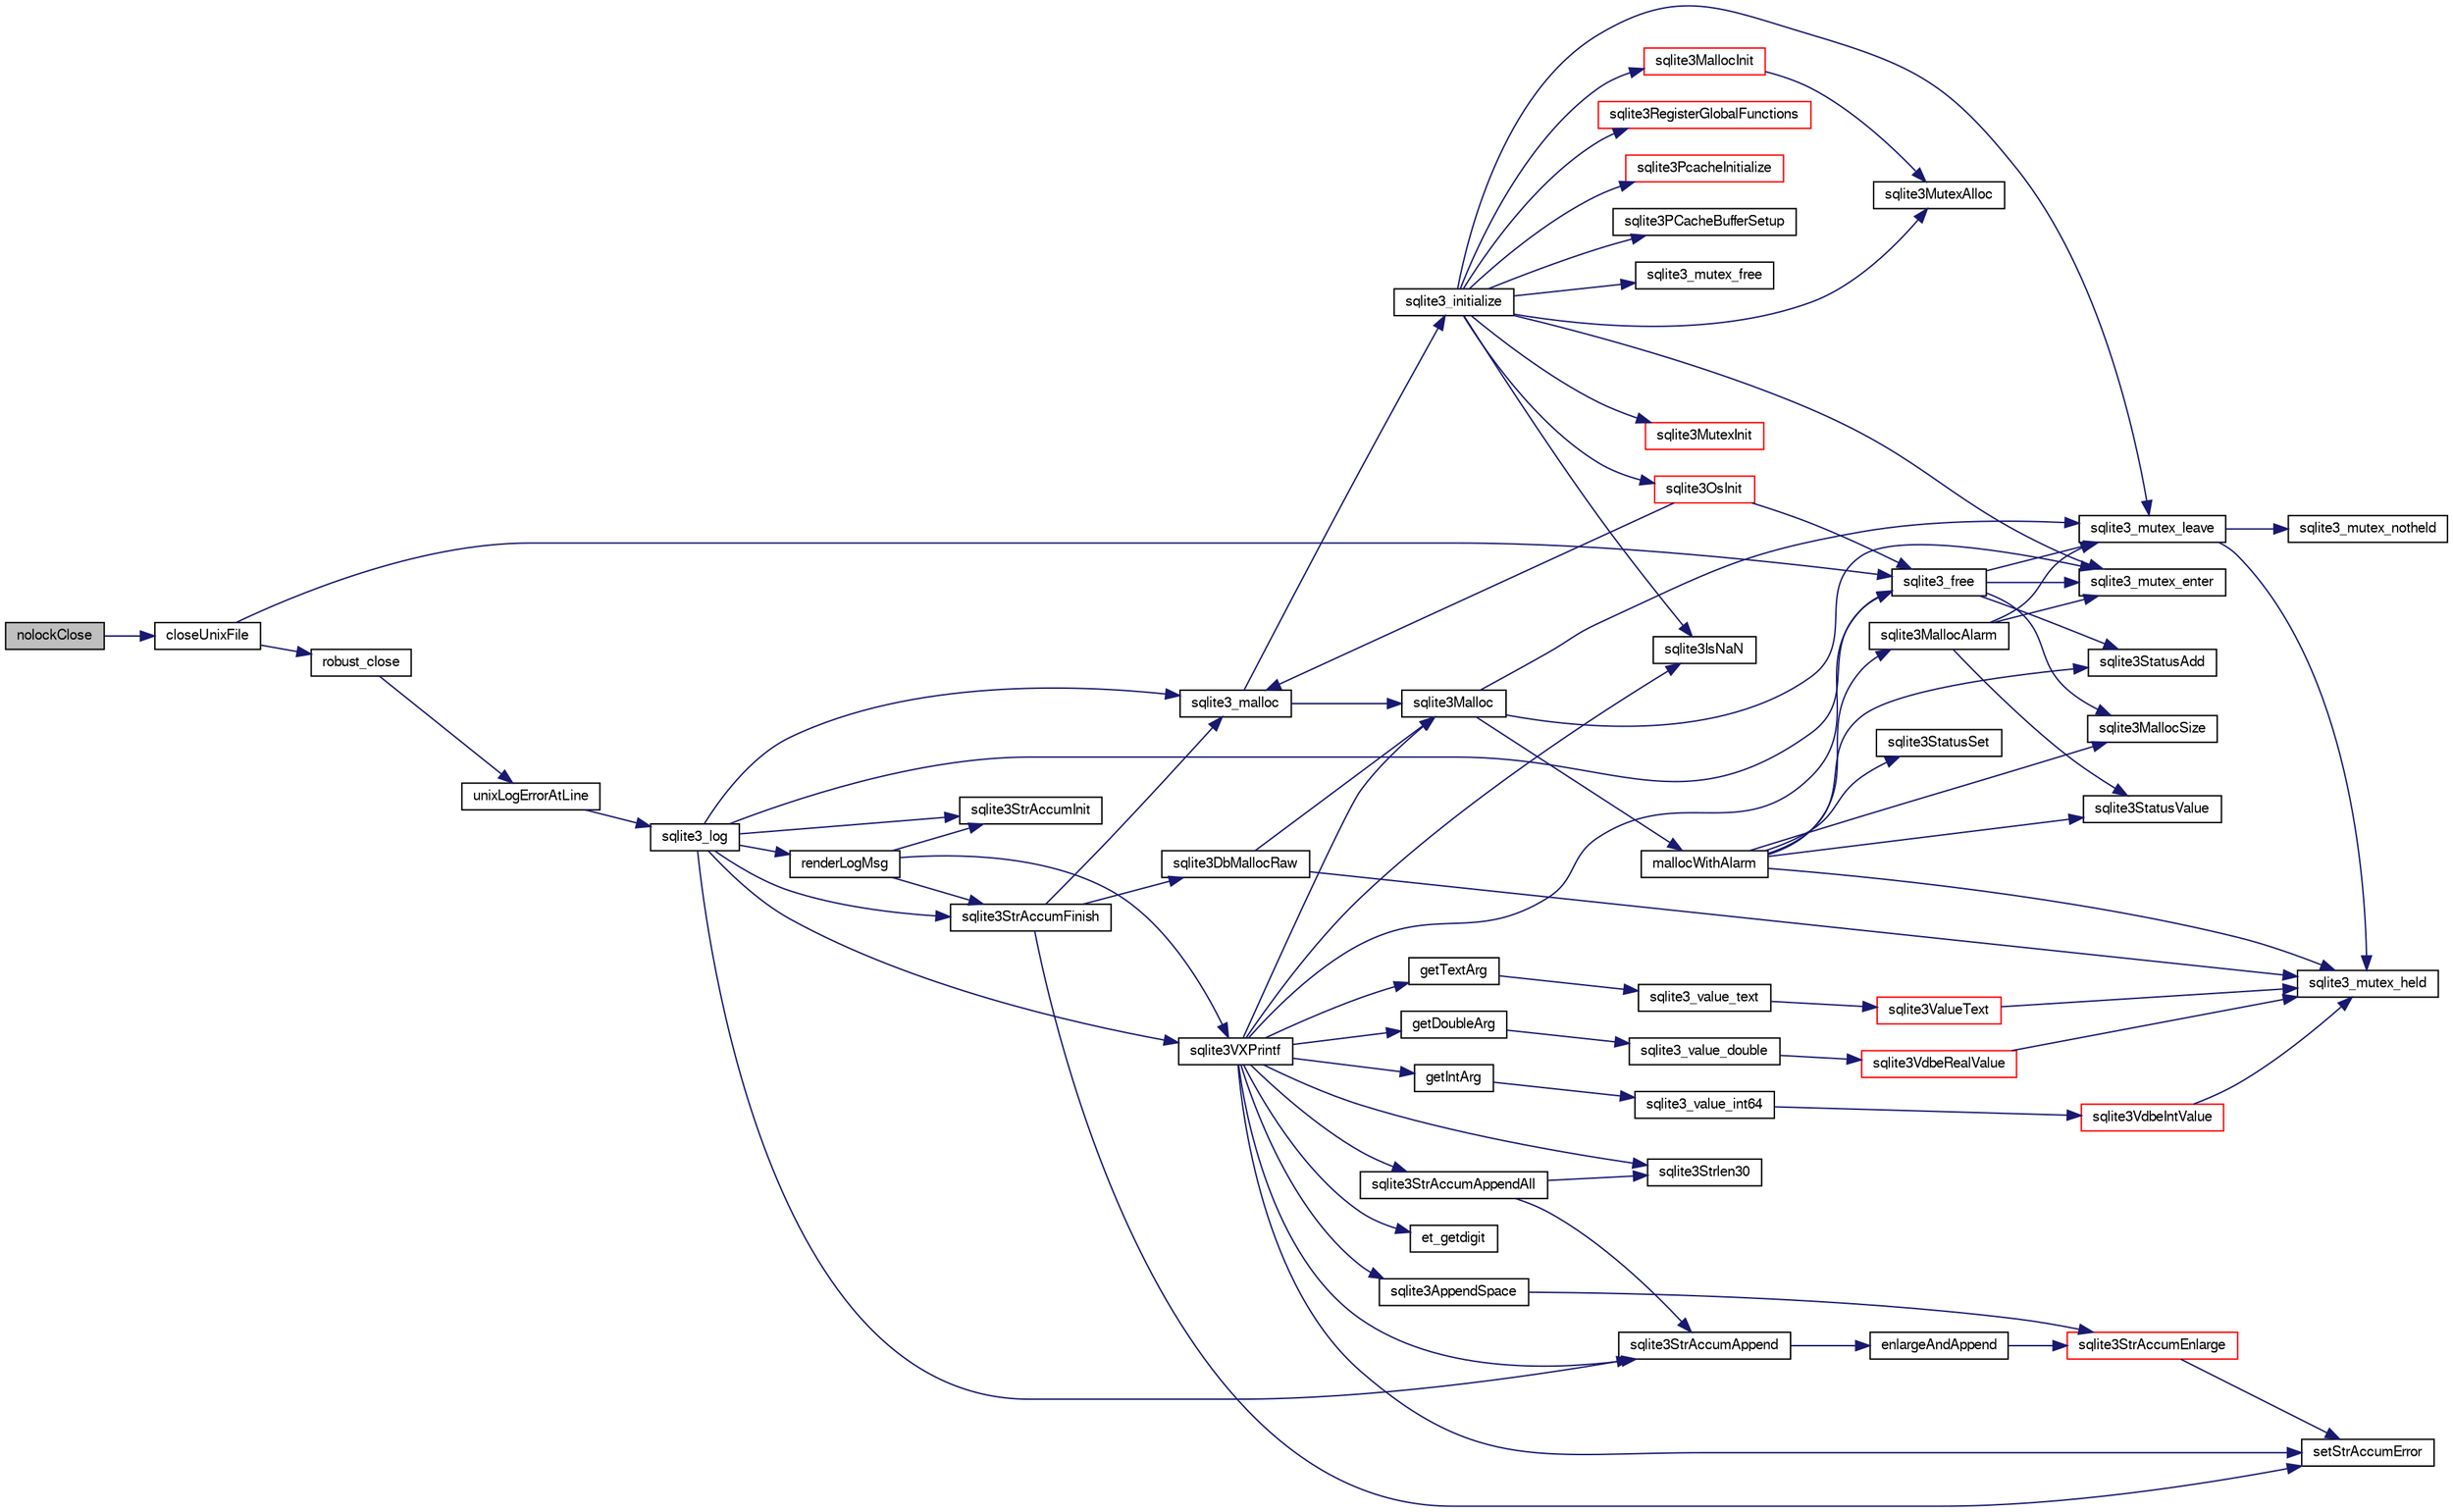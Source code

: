 digraph "nolockClose"
{
  edge [fontname="FreeSans",fontsize="10",labelfontname="FreeSans",labelfontsize="10"];
  node [fontname="FreeSans",fontsize="10",shape=record];
  rankdir="LR";
  Node176956 [label="nolockClose",height=0.2,width=0.4,color="black", fillcolor="grey75", style="filled", fontcolor="black"];
  Node176956 -> Node176957 [color="midnightblue",fontsize="10",style="solid",fontname="FreeSans"];
  Node176957 [label="closeUnixFile",height=0.2,width=0.4,color="black", fillcolor="white", style="filled",URL="$sqlite3_8c.html#ac11bfe29d9353ee80f95a520e83f997f"];
  Node176957 -> Node176958 [color="midnightblue",fontsize="10",style="solid",fontname="FreeSans"];
  Node176958 [label="robust_close",height=0.2,width=0.4,color="black", fillcolor="white", style="filled",URL="$sqlite3_8c.html#abc25d22670649c241bee8c46921988ab"];
  Node176958 -> Node176959 [color="midnightblue",fontsize="10",style="solid",fontname="FreeSans"];
  Node176959 [label="unixLogErrorAtLine",height=0.2,width=0.4,color="black", fillcolor="white", style="filled",URL="$sqlite3_8c.html#a23b4a35445d08fc62ef2d5c3d56c1640"];
  Node176959 -> Node176960 [color="midnightblue",fontsize="10",style="solid",fontname="FreeSans"];
  Node176960 [label="sqlite3_log",height=0.2,width=0.4,color="black", fillcolor="white", style="filled",URL="$sqlite3_8c.html#a298c9699bf9c143662c6b1fec4b2dc3b"];
  Node176960 -> Node176961 [color="midnightblue",fontsize="10",style="solid",fontname="FreeSans"];
  Node176961 [label="renderLogMsg",height=0.2,width=0.4,color="black", fillcolor="white", style="filled",URL="$sqlite3_8c.html#a7a02b43ce0a27bb52085c7f446d115af"];
  Node176961 -> Node176962 [color="midnightblue",fontsize="10",style="solid",fontname="FreeSans"];
  Node176962 [label="sqlite3StrAccumInit",height=0.2,width=0.4,color="black", fillcolor="white", style="filled",URL="$sqlite3_8c.html#aabf95e113b9d54d519cd15a56215f560"];
  Node176961 -> Node176963 [color="midnightblue",fontsize="10",style="solid",fontname="FreeSans"];
  Node176963 [label="sqlite3VXPrintf",height=0.2,width=0.4,color="black", fillcolor="white", style="filled",URL="$sqlite3_8c.html#a63c25806c9bd4a2b76f9a0eb232c6bde"];
  Node176963 -> Node176964 [color="midnightblue",fontsize="10",style="solid",fontname="FreeSans"];
  Node176964 [label="sqlite3StrAccumAppend",height=0.2,width=0.4,color="black", fillcolor="white", style="filled",URL="$sqlite3_8c.html#a56664fa33def33c5a5245b623441d5e0"];
  Node176964 -> Node176965 [color="midnightblue",fontsize="10",style="solid",fontname="FreeSans"];
  Node176965 [label="enlargeAndAppend",height=0.2,width=0.4,color="black", fillcolor="white", style="filled",URL="$sqlite3_8c.html#a25b21e61dc0883d849890eaa8a18088a"];
  Node176965 -> Node176966 [color="midnightblue",fontsize="10",style="solid",fontname="FreeSans"];
  Node176966 [label="sqlite3StrAccumEnlarge",height=0.2,width=0.4,color="red", fillcolor="white", style="filled",URL="$sqlite3_8c.html#a38976500a97c69d65086eeccca82dd96"];
  Node176966 -> Node176967 [color="midnightblue",fontsize="10",style="solid",fontname="FreeSans"];
  Node176967 [label="setStrAccumError",height=0.2,width=0.4,color="black", fillcolor="white", style="filled",URL="$sqlite3_8c.html#a3dc479a1fc8ba1ab8edfe51f8a0b102c"];
  Node176963 -> Node177236 [color="midnightblue",fontsize="10",style="solid",fontname="FreeSans"];
  Node177236 [label="getIntArg",height=0.2,width=0.4,color="black", fillcolor="white", style="filled",URL="$sqlite3_8c.html#abff258963dbd9205fb299851a64c67be"];
  Node177236 -> Node177120 [color="midnightblue",fontsize="10",style="solid",fontname="FreeSans"];
  Node177120 [label="sqlite3_value_int64",height=0.2,width=0.4,color="black", fillcolor="white", style="filled",URL="$sqlite3_8c.html#ab38d8627f4750672e72712df0b709e0d"];
  Node177120 -> Node177108 [color="midnightblue",fontsize="10",style="solid",fontname="FreeSans"];
  Node177108 [label="sqlite3VdbeIntValue",height=0.2,width=0.4,color="red", fillcolor="white", style="filled",URL="$sqlite3_8c.html#a3dc28e3bfdbecf81633c3697a3aacd45"];
  Node177108 -> Node176970 [color="midnightblue",fontsize="10",style="solid",fontname="FreeSans"];
  Node176970 [label="sqlite3_mutex_held",height=0.2,width=0.4,color="black", fillcolor="white", style="filled",URL="$sqlite3_8c.html#acf77da68932b6bc163c5e68547ecc3e7"];
  Node176963 -> Node176982 [color="midnightblue",fontsize="10",style="solid",fontname="FreeSans"];
  Node176982 [label="sqlite3Malloc",height=0.2,width=0.4,color="black", fillcolor="white", style="filled",URL="$sqlite3_8c.html#a361a2eaa846b1885f123abe46f5d8b2b"];
  Node176982 -> Node176976 [color="midnightblue",fontsize="10",style="solid",fontname="FreeSans"];
  Node176976 [label="sqlite3_mutex_enter",height=0.2,width=0.4,color="black", fillcolor="white", style="filled",URL="$sqlite3_8c.html#a1c12cde690bd89f104de5cbad12a6bf5"];
  Node176982 -> Node176983 [color="midnightblue",fontsize="10",style="solid",fontname="FreeSans"];
  Node176983 [label="mallocWithAlarm",height=0.2,width=0.4,color="black", fillcolor="white", style="filled",URL="$sqlite3_8c.html#ab070d5cf8e48ec8a6a43cf025d48598b"];
  Node176983 -> Node176970 [color="midnightblue",fontsize="10",style="solid",fontname="FreeSans"];
  Node176983 -> Node176984 [color="midnightblue",fontsize="10",style="solid",fontname="FreeSans"];
  Node176984 [label="sqlite3StatusSet",height=0.2,width=0.4,color="black", fillcolor="white", style="filled",URL="$sqlite3_8c.html#afec7586c01fcb5ea17dc9d7725a589d9"];
  Node176983 -> Node176985 [color="midnightblue",fontsize="10",style="solid",fontname="FreeSans"];
  Node176985 [label="sqlite3StatusValue",height=0.2,width=0.4,color="black", fillcolor="white", style="filled",URL="$sqlite3_8c.html#a30b8ac296c6e200c1fa57708d52c6ef6"];
  Node176983 -> Node176986 [color="midnightblue",fontsize="10",style="solid",fontname="FreeSans"];
  Node176986 [label="sqlite3MallocAlarm",height=0.2,width=0.4,color="black", fillcolor="white", style="filled",URL="$sqlite3_8c.html#ada66988e8471d1198f3219c062377508"];
  Node176986 -> Node176985 [color="midnightblue",fontsize="10",style="solid",fontname="FreeSans"];
  Node176986 -> Node176978 [color="midnightblue",fontsize="10",style="solid",fontname="FreeSans"];
  Node176978 [label="sqlite3_mutex_leave",height=0.2,width=0.4,color="black", fillcolor="white", style="filled",URL="$sqlite3_8c.html#a5838d235601dbd3c1fa993555c6bcc93"];
  Node176978 -> Node176970 [color="midnightblue",fontsize="10",style="solid",fontname="FreeSans"];
  Node176978 -> Node176979 [color="midnightblue",fontsize="10",style="solid",fontname="FreeSans"];
  Node176979 [label="sqlite3_mutex_notheld",height=0.2,width=0.4,color="black", fillcolor="white", style="filled",URL="$sqlite3_8c.html#a83967c837c1c000d3b5adcfaa688f5dc"];
  Node176986 -> Node176976 [color="midnightblue",fontsize="10",style="solid",fontname="FreeSans"];
  Node176983 -> Node176973 [color="midnightblue",fontsize="10",style="solid",fontname="FreeSans"];
  Node176973 [label="sqlite3MallocSize",height=0.2,width=0.4,color="black", fillcolor="white", style="filled",URL="$sqlite3_8c.html#acf5d2a5f35270bafb050bd2def576955"];
  Node176983 -> Node176977 [color="midnightblue",fontsize="10",style="solid",fontname="FreeSans"];
  Node176977 [label="sqlite3StatusAdd",height=0.2,width=0.4,color="black", fillcolor="white", style="filled",URL="$sqlite3_8c.html#afa029f93586aeab4cc85360905dae9cd"];
  Node176982 -> Node176978 [color="midnightblue",fontsize="10",style="solid",fontname="FreeSans"];
  Node176963 -> Node176967 [color="midnightblue",fontsize="10",style="solid",fontname="FreeSans"];
  Node176963 -> Node177237 [color="midnightblue",fontsize="10",style="solid",fontname="FreeSans"];
  Node177237 [label="getDoubleArg",height=0.2,width=0.4,color="black", fillcolor="white", style="filled",URL="$sqlite3_8c.html#a1cf25120072c85bd261983b24c12c3d9"];
  Node177237 -> Node177124 [color="midnightblue",fontsize="10",style="solid",fontname="FreeSans"];
  Node177124 [label="sqlite3_value_double",height=0.2,width=0.4,color="black", fillcolor="white", style="filled",URL="$sqlite3_8c.html#a3e50c1a2dd484a8b6911c9d163816b88"];
  Node177124 -> Node177125 [color="midnightblue",fontsize="10",style="solid",fontname="FreeSans"];
  Node177125 [label="sqlite3VdbeRealValue",height=0.2,width=0.4,color="red", fillcolor="white", style="filled",URL="$sqlite3_8c.html#a5bf943a4f9a5516911b3bc610e3d64e0"];
  Node177125 -> Node176970 [color="midnightblue",fontsize="10",style="solid",fontname="FreeSans"];
  Node176963 -> Node177129 [color="midnightblue",fontsize="10",style="solid",fontname="FreeSans"];
  Node177129 [label="sqlite3IsNaN",height=0.2,width=0.4,color="black", fillcolor="white", style="filled",URL="$sqlite3_8c.html#aed4d78203877c3486765ccbc7feebb50"];
  Node176963 -> Node177045 [color="midnightblue",fontsize="10",style="solid",fontname="FreeSans"];
  Node177045 [label="sqlite3Strlen30",height=0.2,width=0.4,color="black", fillcolor="white", style="filled",URL="$sqlite3_8c.html#a3dcd80ba41f1a308193dee74857b62a7"];
  Node176963 -> Node177238 [color="midnightblue",fontsize="10",style="solid",fontname="FreeSans"];
  Node177238 [label="et_getdigit",height=0.2,width=0.4,color="black", fillcolor="white", style="filled",URL="$sqlite3_8c.html#a40c5a308749ad07cc2397a53e081bff0"];
  Node176963 -> Node177239 [color="midnightblue",fontsize="10",style="solid",fontname="FreeSans"];
  Node177239 [label="getTextArg",height=0.2,width=0.4,color="black", fillcolor="white", style="filled",URL="$sqlite3_8c.html#afbb41850423ef20071cefaab0431e04d"];
  Node177239 -> Node177051 [color="midnightblue",fontsize="10",style="solid",fontname="FreeSans"];
  Node177051 [label="sqlite3_value_text",height=0.2,width=0.4,color="black", fillcolor="white", style="filled",URL="$sqlite3_8c.html#aef2ace3239e6dd59c74110faa70f8171"];
  Node177051 -> Node177052 [color="midnightblue",fontsize="10",style="solid",fontname="FreeSans"];
  Node177052 [label="sqlite3ValueText",height=0.2,width=0.4,color="red", fillcolor="white", style="filled",URL="$sqlite3_8c.html#ad567a94e52d1adf81f4857fdba00a59b"];
  Node177052 -> Node176970 [color="midnightblue",fontsize="10",style="solid",fontname="FreeSans"];
  Node176963 -> Node177240 [color="midnightblue",fontsize="10",style="solid",fontname="FreeSans"];
  Node177240 [label="sqlite3StrAccumAppendAll",height=0.2,width=0.4,color="black", fillcolor="white", style="filled",URL="$sqlite3_8c.html#acaf8f3e4f99a3c3a4a77e9c987547289"];
  Node177240 -> Node176964 [color="midnightblue",fontsize="10",style="solid",fontname="FreeSans"];
  Node177240 -> Node177045 [color="midnightblue",fontsize="10",style="solid",fontname="FreeSans"];
  Node176963 -> Node177241 [color="midnightblue",fontsize="10",style="solid",fontname="FreeSans"];
  Node177241 [label="sqlite3AppendSpace",height=0.2,width=0.4,color="black", fillcolor="white", style="filled",URL="$sqlite3_8c.html#aefd38a5afc0020d4a93855c3ee7c63a8"];
  Node177241 -> Node176966 [color="midnightblue",fontsize="10",style="solid",fontname="FreeSans"];
  Node176963 -> Node176975 [color="midnightblue",fontsize="10",style="solid",fontname="FreeSans"];
  Node176975 [label="sqlite3_free",height=0.2,width=0.4,color="black", fillcolor="white", style="filled",URL="$sqlite3_8c.html#a6552349e36a8a691af5487999ab09519"];
  Node176975 -> Node176976 [color="midnightblue",fontsize="10",style="solid",fontname="FreeSans"];
  Node176975 -> Node176977 [color="midnightblue",fontsize="10",style="solid",fontname="FreeSans"];
  Node176975 -> Node176973 [color="midnightblue",fontsize="10",style="solid",fontname="FreeSans"];
  Node176975 -> Node176978 [color="midnightblue",fontsize="10",style="solid",fontname="FreeSans"];
  Node176961 -> Node177072 [color="midnightblue",fontsize="10",style="solid",fontname="FreeSans"];
  Node177072 [label="sqlite3StrAccumFinish",height=0.2,width=0.4,color="black", fillcolor="white", style="filled",URL="$sqlite3_8c.html#adb7f26b10ac1b847db6f000ef4c2e2ba"];
  Node177072 -> Node176981 [color="midnightblue",fontsize="10",style="solid",fontname="FreeSans"];
  Node176981 [label="sqlite3DbMallocRaw",height=0.2,width=0.4,color="black", fillcolor="white", style="filled",URL="$sqlite3_8c.html#abbe8be0cf7175e11ddc3e2218fad924e"];
  Node176981 -> Node176970 [color="midnightblue",fontsize="10",style="solid",fontname="FreeSans"];
  Node176981 -> Node176982 [color="midnightblue",fontsize="10",style="solid",fontname="FreeSans"];
  Node177072 -> Node177047 [color="midnightblue",fontsize="10",style="solid",fontname="FreeSans"];
  Node177047 [label="sqlite3_malloc",height=0.2,width=0.4,color="black", fillcolor="white", style="filled",URL="$sqlite3_8c.html#ac79dba55fc32b6a840cf5a9769bce7cd"];
  Node177047 -> Node176988 [color="midnightblue",fontsize="10",style="solid",fontname="FreeSans"];
  Node176988 [label="sqlite3_initialize",height=0.2,width=0.4,color="black", fillcolor="white", style="filled",URL="$sqlite3_8c.html#ab0c0ee2d5d4cf8b28e9572296a8861df"];
  Node176988 -> Node176989 [color="midnightblue",fontsize="10",style="solid",fontname="FreeSans"];
  Node176989 [label="sqlite3MutexInit",height=0.2,width=0.4,color="red", fillcolor="white", style="filled",URL="$sqlite3_8c.html#a7906afcdd1cdb3d0007eb932398a1158"];
  Node176988 -> Node177007 [color="midnightblue",fontsize="10",style="solid",fontname="FreeSans"];
  Node177007 [label="sqlite3MutexAlloc",height=0.2,width=0.4,color="black", fillcolor="white", style="filled",URL="$sqlite3_8c.html#a0e3f432ee581f6876b590e7ad7e84e19"];
  Node176988 -> Node176976 [color="midnightblue",fontsize="10",style="solid",fontname="FreeSans"];
  Node176988 -> Node177008 [color="midnightblue",fontsize="10",style="solid",fontname="FreeSans"];
  Node177008 [label="sqlite3MallocInit",height=0.2,width=0.4,color="red", fillcolor="white", style="filled",URL="$sqlite3_8c.html#a9e06f9e7cad0d83ce80ab493c9533552"];
  Node177008 -> Node177007 [color="midnightblue",fontsize="10",style="solid",fontname="FreeSans"];
  Node176988 -> Node176978 [color="midnightblue",fontsize="10",style="solid",fontname="FreeSans"];
  Node176988 -> Node177048 [color="midnightblue",fontsize="10",style="solid",fontname="FreeSans"];
  Node177048 [label="sqlite3RegisterGlobalFunctions",height=0.2,width=0.4,color="red", fillcolor="white", style="filled",URL="$sqlite3_8c.html#a9f75bd111010f29e1b8d74344473c4ec"];
  Node176988 -> Node177229 [color="midnightblue",fontsize="10",style="solid",fontname="FreeSans"];
  Node177229 [label="sqlite3PcacheInitialize",height=0.2,width=0.4,color="red", fillcolor="white", style="filled",URL="$sqlite3_8c.html#a2902c61ddc88bea002c4d69fe4052b1f"];
  Node176988 -> Node177230 [color="midnightblue",fontsize="10",style="solid",fontname="FreeSans"];
  Node177230 [label="sqlite3OsInit",height=0.2,width=0.4,color="red", fillcolor="white", style="filled",URL="$sqlite3_8c.html#afeaa886fe1ca086a30fd278b1d069762"];
  Node177230 -> Node177047 [color="midnightblue",fontsize="10",style="solid",fontname="FreeSans"];
  Node177230 -> Node176975 [color="midnightblue",fontsize="10",style="solid",fontname="FreeSans"];
  Node176988 -> Node177234 [color="midnightblue",fontsize="10",style="solid",fontname="FreeSans"];
  Node177234 [label="sqlite3PCacheBufferSetup",height=0.2,width=0.4,color="black", fillcolor="white", style="filled",URL="$sqlite3_8c.html#ad18a1eebefdfbc4254f473f7b0101937"];
  Node176988 -> Node177235 [color="midnightblue",fontsize="10",style="solid",fontname="FreeSans"];
  Node177235 [label="sqlite3_mutex_free",height=0.2,width=0.4,color="black", fillcolor="white", style="filled",URL="$sqlite3_8c.html#a2db2e72e08f6873afa9c61b0ec726fec"];
  Node176988 -> Node177129 [color="midnightblue",fontsize="10",style="solid",fontname="FreeSans"];
  Node177047 -> Node176982 [color="midnightblue",fontsize="10",style="solid",fontname="FreeSans"];
  Node177072 -> Node176967 [color="midnightblue",fontsize="10",style="solid",fontname="FreeSans"];
  Node176960 -> Node176962 [color="midnightblue",fontsize="10",style="solid",fontname="FreeSans"];
  Node176960 -> Node176963 [color="midnightblue",fontsize="10",style="solid",fontname="FreeSans"];
  Node176960 -> Node177072 [color="midnightblue",fontsize="10",style="solid",fontname="FreeSans"];
  Node176960 -> Node177047 [color="midnightblue",fontsize="10",style="solid",fontname="FreeSans"];
  Node176960 -> Node176975 [color="midnightblue",fontsize="10",style="solid",fontname="FreeSans"];
  Node176960 -> Node176964 [color="midnightblue",fontsize="10",style="solid",fontname="FreeSans"];
  Node176957 -> Node176975 [color="midnightblue",fontsize="10",style="solid",fontname="FreeSans"];
}
